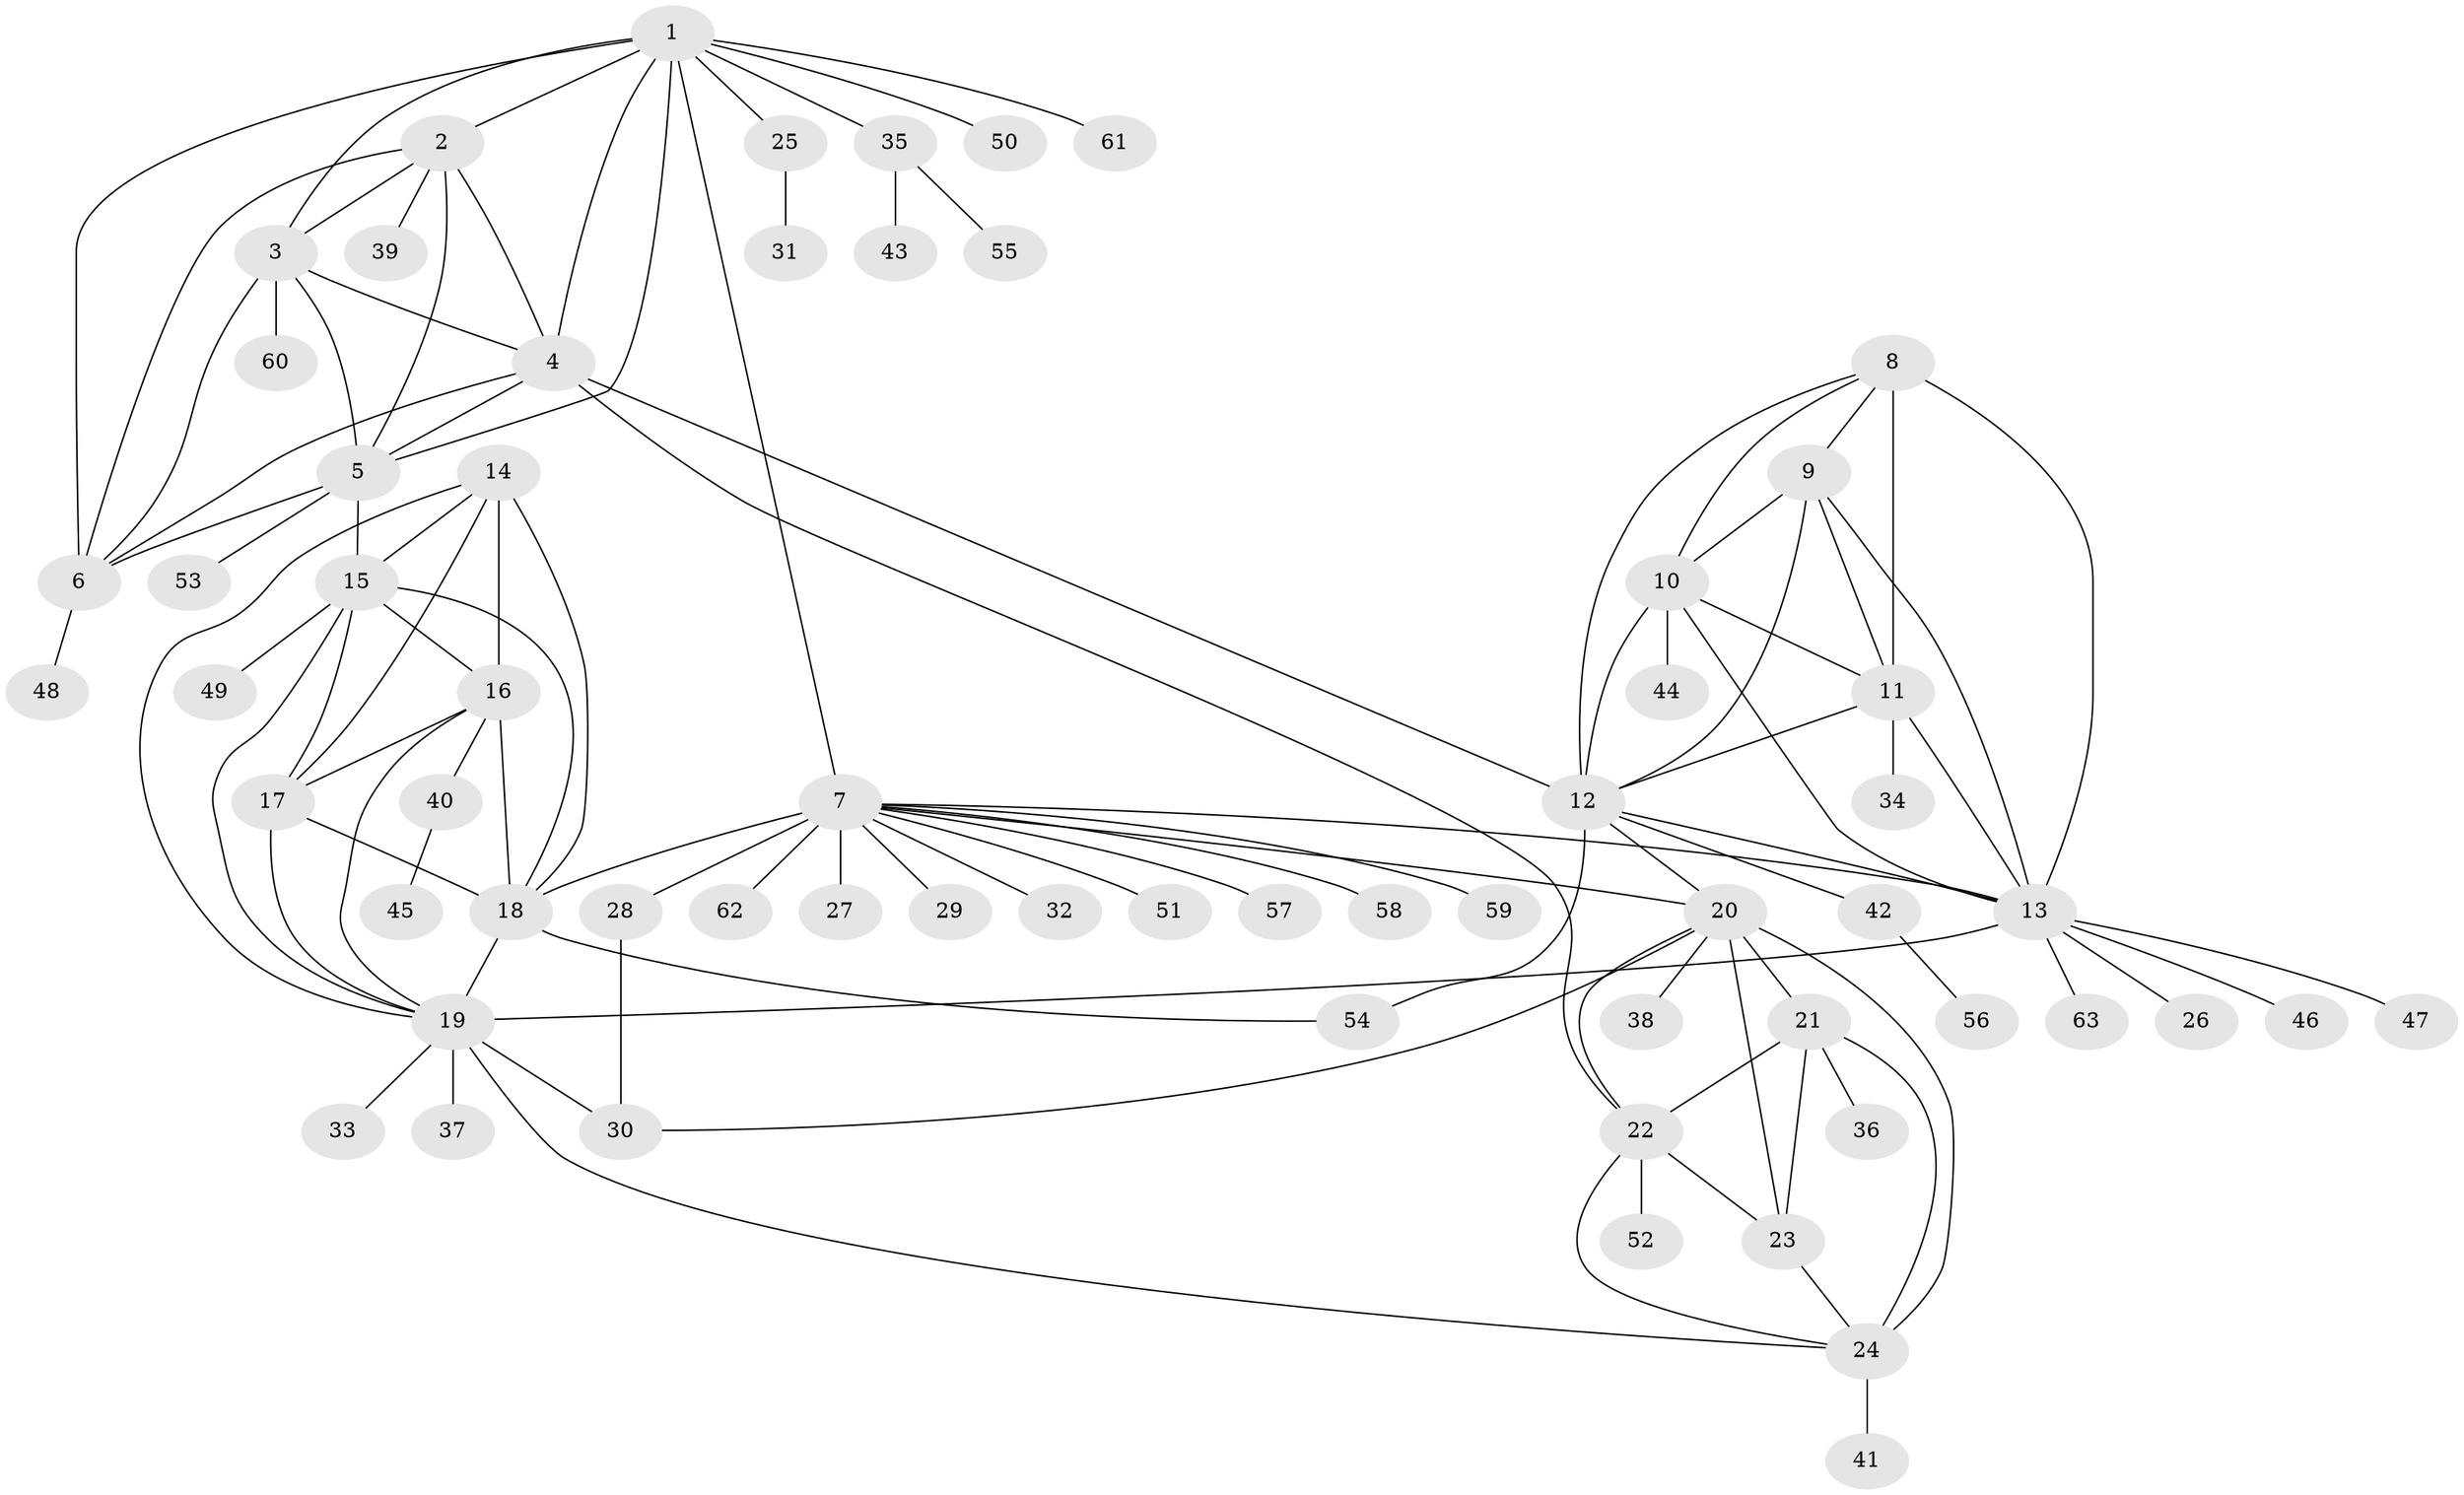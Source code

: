 // original degree distribution, {11: 0.023809523809523808, 7: 0.023809523809523808, 8: 0.023809523809523808, 9: 0.05555555555555555, 6: 0.05555555555555555, 10: 0.023809523809523808, 13: 0.007936507936507936, 12: 0.015873015873015872, 5: 0.007936507936507936, 3: 0.031746031746031744, 1: 0.6746031746031746, 2: 0.047619047619047616, 4: 0.007936507936507936}
// Generated by graph-tools (version 1.1) at 2025/52/03/04/25 22:52:31]
// undirected, 63 vertices, 107 edges
graph export_dot {
  node [color=gray90,style=filled];
  1;
  2;
  3;
  4;
  5;
  6;
  7;
  8;
  9;
  10;
  11;
  12;
  13;
  14;
  15;
  16;
  17;
  18;
  19;
  20;
  21;
  22;
  23;
  24;
  25;
  26;
  27;
  28;
  29;
  30;
  31;
  32;
  33;
  34;
  35;
  36;
  37;
  38;
  39;
  40;
  41;
  42;
  43;
  44;
  45;
  46;
  47;
  48;
  49;
  50;
  51;
  52;
  53;
  54;
  55;
  56;
  57;
  58;
  59;
  60;
  61;
  62;
  63;
  1 -- 2 [weight=1.0];
  1 -- 3 [weight=1.0];
  1 -- 4 [weight=1.0];
  1 -- 5 [weight=1.0];
  1 -- 6 [weight=1.0];
  1 -- 7 [weight=1.0];
  1 -- 25 [weight=1.0];
  1 -- 35 [weight=1.0];
  1 -- 50 [weight=1.0];
  1 -- 61 [weight=1.0];
  2 -- 3 [weight=1.0];
  2 -- 4 [weight=1.0];
  2 -- 5 [weight=1.0];
  2 -- 6 [weight=1.0];
  2 -- 39 [weight=1.0];
  3 -- 4 [weight=1.0];
  3 -- 5 [weight=1.0];
  3 -- 6 [weight=1.0];
  3 -- 60 [weight=1.0];
  4 -- 5 [weight=1.0];
  4 -- 6 [weight=1.0];
  4 -- 12 [weight=1.0];
  4 -- 22 [weight=1.0];
  5 -- 6 [weight=1.0];
  5 -- 15 [weight=1.0];
  5 -- 53 [weight=2.0];
  6 -- 48 [weight=1.0];
  7 -- 13 [weight=1.0];
  7 -- 18 [weight=1.0];
  7 -- 20 [weight=1.0];
  7 -- 27 [weight=4.0];
  7 -- 28 [weight=5.0];
  7 -- 29 [weight=1.0];
  7 -- 32 [weight=1.0];
  7 -- 51 [weight=1.0];
  7 -- 57 [weight=1.0];
  7 -- 58 [weight=1.0];
  7 -- 59 [weight=1.0];
  7 -- 62 [weight=1.0];
  8 -- 9 [weight=1.0];
  8 -- 10 [weight=1.0];
  8 -- 11 [weight=4.0];
  8 -- 12 [weight=1.0];
  8 -- 13 [weight=1.0];
  9 -- 10 [weight=1.0];
  9 -- 11 [weight=1.0];
  9 -- 12 [weight=1.0];
  9 -- 13 [weight=1.0];
  10 -- 11 [weight=1.0];
  10 -- 12 [weight=1.0];
  10 -- 13 [weight=1.0];
  10 -- 44 [weight=3.0];
  11 -- 12 [weight=1.0];
  11 -- 13 [weight=1.0];
  11 -- 34 [weight=1.0];
  12 -- 13 [weight=1.0];
  12 -- 20 [weight=1.0];
  12 -- 42 [weight=1.0];
  12 -- 54 [weight=4.0];
  13 -- 19 [weight=1.0];
  13 -- 26 [weight=1.0];
  13 -- 46 [weight=1.0];
  13 -- 47 [weight=1.0];
  13 -- 63 [weight=1.0];
  14 -- 15 [weight=1.0];
  14 -- 16 [weight=4.0];
  14 -- 17 [weight=1.0];
  14 -- 18 [weight=1.0];
  14 -- 19 [weight=1.0];
  15 -- 16 [weight=1.0];
  15 -- 17 [weight=1.0];
  15 -- 18 [weight=1.0];
  15 -- 19 [weight=1.0];
  15 -- 49 [weight=1.0];
  16 -- 17 [weight=1.0];
  16 -- 18 [weight=1.0];
  16 -- 19 [weight=1.0];
  16 -- 40 [weight=1.0];
  17 -- 18 [weight=1.0];
  17 -- 19 [weight=1.0];
  18 -- 19 [weight=1.0];
  18 -- 54 [weight=1.0];
  19 -- 24 [weight=1.0];
  19 -- 30 [weight=2.0];
  19 -- 33 [weight=1.0];
  19 -- 37 [weight=1.0];
  20 -- 21 [weight=2.0];
  20 -- 22 [weight=1.0];
  20 -- 23 [weight=1.0];
  20 -- 24 [weight=1.0];
  20 -- 30 [weight=1.0];
  20 -- 38 [weight=1.0];
  21 -- 22 [weight=2.0];
  21 -- 23 [weight=5.0];
  21 -- 24 [weight=2.0];
  21 -- 36 [weight=1.0];
  22 -- 23 [weight=1.0];
  22 -- 24 [weight=1.0];
  22 -- 52 [weight=4.0];
  23 -- 24 [weight=1.0];
  24 -- 41 [weight=3.0];
  25 -- 31 [weight=1.0];
  28 -- 30 [weight=1.0];
  35 -- 43 [weight=1.0];
  35 -- 55 [weight=1.0];
  40 -- 45 [weight=1.0];
  42 -- 56 [weight=1.0];
}
